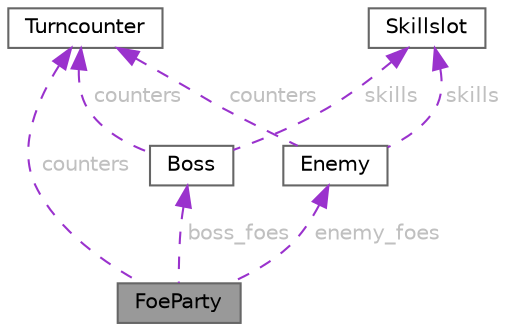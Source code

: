 digraph "FoeParty"
{
 // LATEX_PDF_SIZE
  bgcolor="transparent";
  edge [fontname=Helvetica,fontsize=10,labelfontname=Helvetica,labelfontsize=10];
  node [fontname=Helvetica,fontsize=10,shape=box,height=0.2,width=0.4];
  Node1 [id="Node000001",label="FoeParty",height=0.2,width=0.4,color="gray40", fillcolor="grey60", style="filled", fontcolor="black",tooltip="Represents the entity initialised from a foePartyClass."];
  Node2 -> Node1 [id="edge1_Node000001_Node000002",dir="back",color="darkorchid3",style="dashed",tooltip=" ",label=" counters",fontcolor="grey" ];
  Node2 [id="Node000002",label="Turncounter",height=0.2,width=0.4,color="gray40", fillcolor="white", style="filled",URL="$structTurncounter.html",tooltip="Represents the entity initialised from a CounterType."];
  Node3 -> Node1 [id="edge2_Node000001_Node000003",dir="back",color="darkorchid3",style="dashed",tooltip=" ",label=" enemy_foes",fontcolor="grey" ];
  Node3 [id="Node000003",label="Enemy",height=0.2,width=0.4,color="gray40", fillcolor="white", style="filled",URL="$structEnemy.html",tooltip="Represents the entity initialised from a enemyClass."];
  Node4 -> Node3 [id="edge3_Node000003_Node000004",dir="back",color="darkorchid3",style="dashed",tooltip=" ",label=" skills",fontcolor="grey" ];
  Node4 [id="Node000004",label="Skillslot",height=0.2,width=0.4,color="gray40", fillcolor="white", style="filled",URL="$structSkillslot.html",tooltip="Holds state for a skillType."];
  Node2 -> Node3 [id="edge4_Node000003_Node000002",dir="back",color="darkorchid3",style="dashed",tooltip=" ",label=" counters",fontcolor="grey" ];
  Node5 -> Node1 [id="edge5_Node000001_Node000005",dir="back",color="darkorchid3",style="dashed",tooltip=" ",label=" boss_foes",fontcolor="grey" ];
  Node5 [id="Node000005",label="Boss",height=0.2,width=0.4,color="gray40", fillcolor="white", style="filled",URL="$structBoss.html",tooltip="Represents the entity initialised from a bossClass."];
  Node4 -> Node5 [id="edge6_Node000005_Node000004",dir="back",color="darkorchid3",style="dashed",tooltip=" ",label=" skills",fontcolor="grey" ];
  Node2 -> Node5 [id="edge7_Node000005_Node000002",dir="back",color="darkorchid3",style="dashed",tooltip=" ",label=" counters",fontcolor="grey" ];
}
